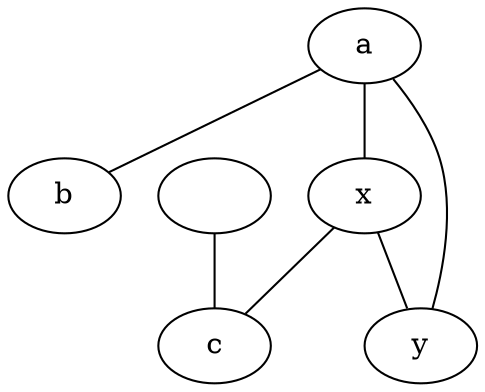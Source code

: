 graph test2 {
       a -- b 󠀁-- c;
       a -- {x y};
       x -- c [w=9.0];
       x -- y [w=5.0,len=3];
}

